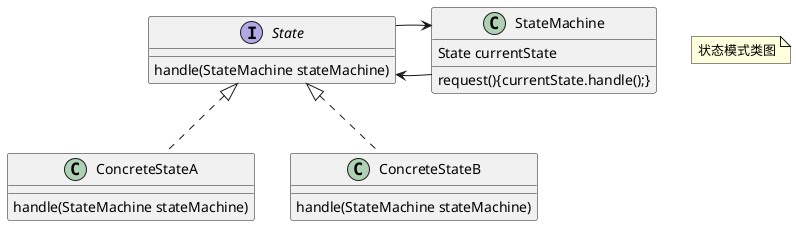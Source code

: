 @startuml

note "状态模式类图" as N1

interface State {
    handle(StateMachine stateMachine)
}

class ConcreteStateA {
    handle(StateMachine stateMachine)
}

class ConcreteStateB {
    handle(StateMachine stateMachine)
}

class StateMachine {
    State currentState
    request(){currentState.handle();}
}

State <|.. ConcreteStateA
State <|.. ConcreteStateB

State <- StateMachine
StateMachine <- State
@enduml